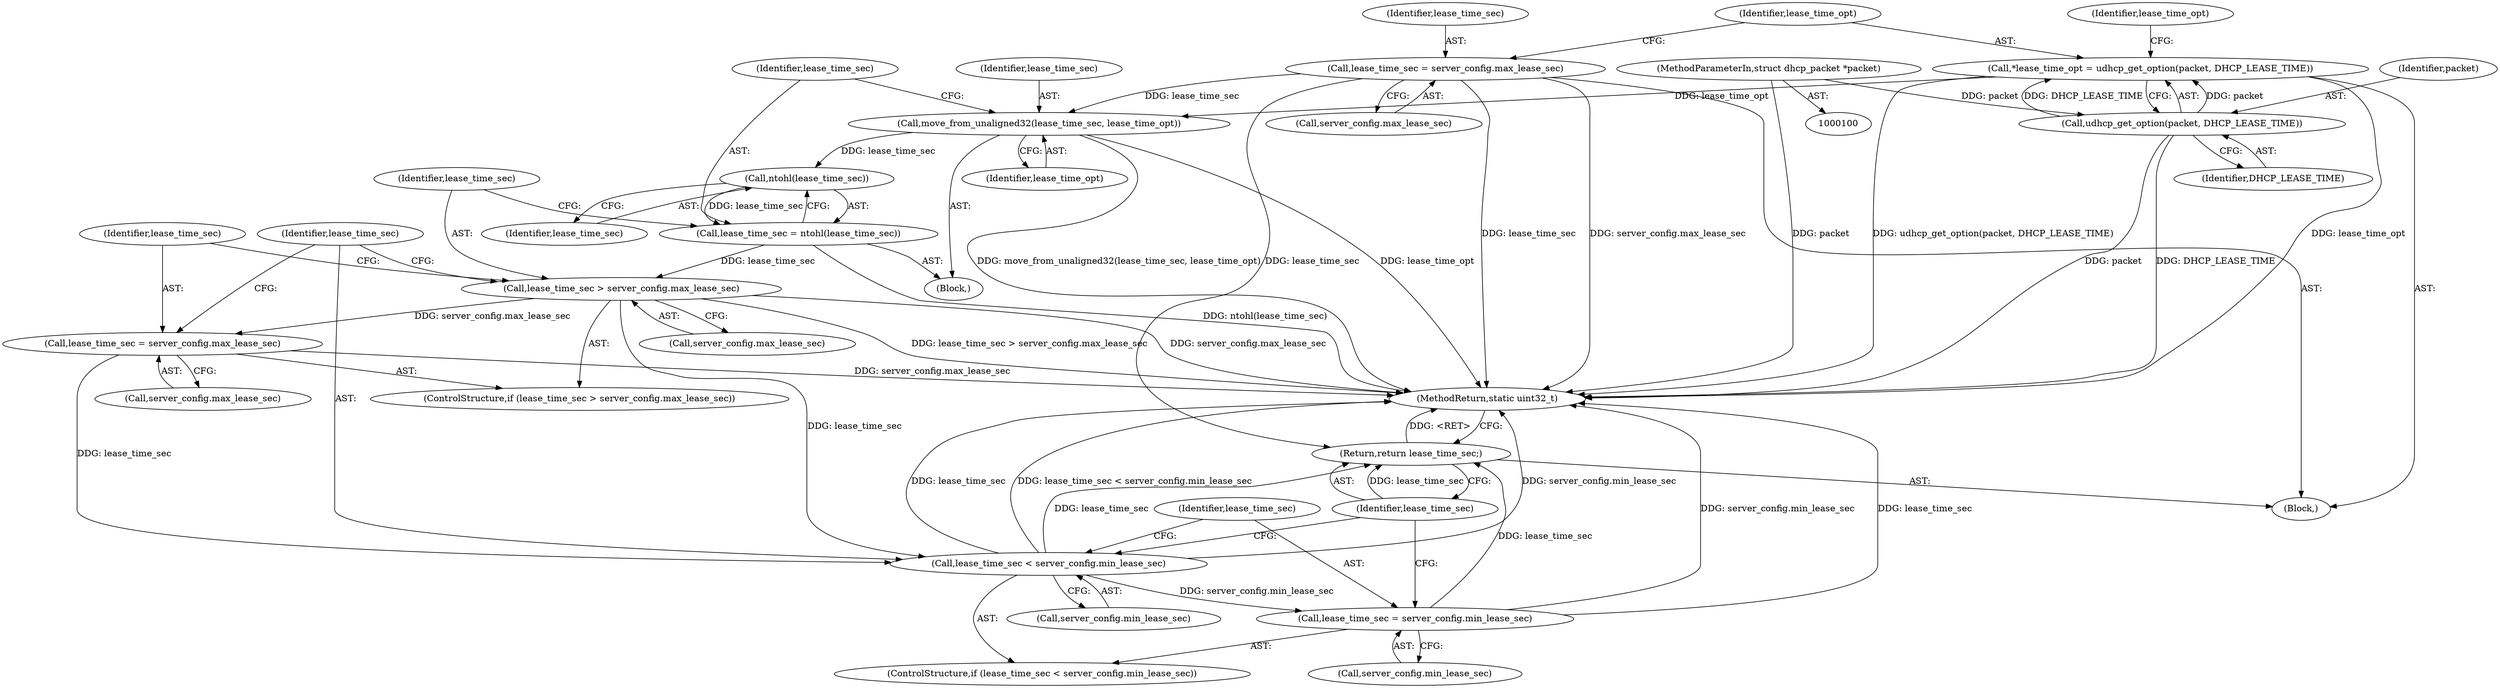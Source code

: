 digraph "1_busybox_6d3b4bb24da9a07c263f3c1acf8df85382ff562c_0@API" {
"1000118" [label="(Call,move_from_unaligned32(lease_time_sec, lease_time_opt))"];
"1000104" [label="(Call,lease_time_sec = server_config.max_lease_sec)"];
"1000110" [label="(Call,*lease_time_opt = udhcp_get_option(packet, DHCP_LEASE_TIME))"];
"1000112" [label="(Call,udhcp_get_option(packet, DHCP_LEASE_TIME))"];
"1000101" [label="(MethodParameterIn,struct dhcp_packet *packet)"];
"1000123" [label="(Call,ntohl(lease_time_sec))"];
"1000121" [label="(Call,lease_time_sec = ntohl(lease_time_sec))"];
"1000126" [label="(Call,lease_time_sec > server_config.max_lease_sec)"];
"1000131" [label="(Call,lease_time_sec = server_config.max_lease_sec)"];
"1000137" [label="(Call,lease_time_sec < server_config.min_lease_sec)"];
"1000142" [label="(Call,lease_time_sec = server_config.min_lease_sec)"];
"1000147" [label="(Return,return lease_time_sec;)"];
"1000116" [label="(Identifier,lease_time_opt)"];
"1000133" [label="(Call,server_config.max_lease_sec)"];
"1000143" [label="(Identifier,lease_time_sec)"];
"1000124" [label="(Identifier,lease_time_sec)"];
"1000114" [label="(Identifier,DHCP_LEASE_TIME)"];
"1000128" [label="(Call,server_config.max_lease_sec)"];
"1000137" [label="(Call,lease_time_sec < server_config.min_lease_sec)"];
"1000118" [label="(Call,move_from_unaligned32(lease_time_sec, lease_time_opt))"];
"1000123" [label="(Call,ntohl(lease_time_sec))"];
"1000125" [label="(ControlStructure,if (lease_time_sec > server_config.max_lease_sec))"];
"1000119" [label="(Identifier,lease_time_sec)"];
"1000120" [label="(Identifier,lease_time_opt)"];
"1000142" [label="(Call,lease_time_sec = server_config.min_lease_sec)"];
"1000110" [label="(Call,*lease_time_opt = udhcp_get_option(packet, DHCP_LEASE_TIME))"];
"1000105" [label="(Identifier,lease_time_sec)"];
"1000138" [label="(Identifier,lease_time_sec)"];
"1000127" [label="(Identifier,lease_time_sec)"];
"1000126" [label="(Call,lease_time_sec > server_config.max_lease_sec)"];
"1000144" [label="(Call,server_config.min_lease_sec)"];
"1000117" [label="(Block,)"];
"1000106" [label="(Call,server_config.max_lease_sec)"];
"1000112" [label="(Call,udhcp_get_option(packet, DHCP_LEASE_TIME))"];
"1000111" [label="(Identifier,lease_time_opt)"];
"1000121" [label="(Call,lease_time_sec = ntohl(lease_time_sec))"];
"1000101" [label="(MethodParameterIn,struct dhcp_packet *packet)"];
"1000139" [label="(Call,server_config.min_lease_sec)"];
"1000148" [label="(Identifier,lease_time_sec)"];
"1000149" [label="(MethodReturn,static uint32_t)"];
"1000102" [label="(Block,)"];
"1000113" [label="(Identifier,packet)"];
"1000132" [label="(Identifier,lease_time_sec)"];
"1000122" [label="(Identifier,lease_time_sec)"];
"1000147" [label="(Return,return lease_time_sec;)"];
"1000131" [label="(Call,lease_time_sec = server_config.max_lease_sec)"];
"1000104" [label="(Call,lease_time_sec = server_config.max_lease_sec)"];
"1000136" [label="(ControlStructure,if (lease_time_sec < server_config.min_lease_sec))"];
"1000118" -> "1000117"  [label="AST: "];
"1000118" -> "1000120"  [label="CFG: "];
"1000119" -> "1000118"  [label="AST: "];
"1000120" -> "1000118"  [label="AST: "];
"1000122" -> "1000118"  [label="CFG: "];
"1000118" -> "1000149"  [label="DDG: move_from_unaligned32(lease_time_sec, lease_time_opt)"];
"1000118" -> "1000149"  [label="DDG: lease_time_opt"];
"1000104" -> "1000118"  [label="DDG: lease_time_sec"];
"1000110" -> "1000118"  [label="DDG: lease_time_opt"];
"1000118" -> "1000123"  [label="DDG: lease_time_sec"];
"1000104" -> "1000102"  [label="AST: "];
"1000104" -> "1000106"  [label="CFG: "];
"1000105" -> "1000104"  [label="AST: "];
"1000106" -> "1000104"  [label="AST: "];
"1000111" -> "1000104"  [label="CFG: "];
"1000104" -> "1000149"  [label="DDG: lease_time_sec"];
"1000104" -> "1000149"  [label="DDG: server_config.max_lease_sec"];
"1000104" -> "1000147"  [label="DDG: lease_time_sec"];
"1000110" -> "1000102"  [label="AST: "];
"1000110" -> "1000112"  [label="CFG: "];
"1000111" -> "1000110"  [label="AST: "];
"1000112" -> "1000110"  [label="AST: "];
"1000116" -> "1000110"  [label="CFG: "];
"1000110" -> "1000149"  [label="DDG: lease_time_opt"];
"1000110" -> "1000149"  [label="DDG: udhcp_get_option(packet, DHCP_LEASE_TIME)"];
"1000112" -> "1000110"  [label="DDG: packet"];
"1000112" -> "1000110"  [label="DDG: DHCP_LEASE_TIME"];
"1000112" -> "1000114"  [label="CFG: "];
"1000113" -> "1000112"  [label="AST: "];
"1000114" -> "1000112"  [label="AST: "];
"1000112" -> "1000149"  [label="DDG: DHCP_LEASE_TIME"];
"1000112" -> "1000149"  [label="DDG: packet"];
"1000101" -> "1000112"  [label="DDG: packet"];
"1000101" -> "1000100"  [label="AST: "];
"1000101" -> "1000149"  [label="DDG: packet"];
"1000123" -> "1000121"  [label="AST: "];
"1000123" -> "1000124"  [label="CFG: "];
"1000124" -> "1000123"  [label="AST: "];
"1000121" -> "1000123"  [label="CFG: "];
"1000123" -> "1000121"  [label="DDG: lease_time_sec"];
"1000121" -> "1000117"  [label="AST: "];
"1000122" -> "1000121"  [label="AST: "];
"1000127" -> "1000121"  [label="CFG: "];
"1000121" -> "1000149"  [label="DDG: ntohl(lease_time_sec)"];
"1000121" -> "1000126"  [label="DDG: lease_time_sec"];
"1000126" -> "1000125"  [label="AST: "];
"1000126" -> "1000128"  [label="CFG: "];
"1000127" -> "1000126"  [label="AST: "];
"1000128" -> "1000126"  [label="AST: "];
"1000132" -> "1000126"  [label="CFG: "];
"1000138" -> "1000126"  [label="CFG: "];
"1000126" -> "1000149"  [label="DDG: lease_time_sec > server_config.max_lease_sec"];
"1000126" -> "1000149"  [label="DDG: server_config.max_lease_sec"];
"1000126" -> "1000131"  [label="DDG: server_config.max_lease_sec"];
"1000126" -> "1000137"  [label="DDG: lease_time_sec"];
"1000131" -> "1000125"  [label="AST: "];
"1000131" -> "1000133"  [label="CFG: "];
"1000132" -> "1000131"  [label="AST: "];
"1000133" -> "1000131"  [label="AST: "];
"1000138" -> "1000131"  [label="CFG: "];
"1000131" -> "1000149"  [label="DDG: server_config.max_lease_sec"];
"1000131" -> "1000137"  [label="DDG: lease_time_sec"];
"1000137" -> "1000136"  [label="AST: "];
"1000137" -> "1000139"  [label="CFG: "];
"1000138" -> "1000137"  [label="AST: "];
"1000139" -> "1000137"  [label="AST: "];
"1000143" -> "1000137"  [label="CFG: "];
"1000148" -> "1000137"  [label="CFG: "];
"1000137" -> "1000149"  [label="DDG: server_config.min_lease_sec"];
"1000137" -> "1000149"  [label="DDG: lease_time_sec"];
"1000137" -> "1000149"  [label="DDG: lease_time_sec < server_config.min_lease_sec"];
"1000137" -> "1000142"  [label="DDG: server_config.min_lease_sec"];
"1000137" -> "1000147"  [label="DDG: lease_time_sec"];
"1000142" -> "1000136"  [label="AST: "];
"1000142" -> "1000144"  [label="CFG: "];
"1000143" -> "1000142"  [label="AST: "];
"1000144" -> "1000142"  [label="AST: "];
"1000148" -> "1000142"  [label="CFG: "];
"1000142" -> "1000149"  [label="DDG: server_config.min_lease_sec"];
"1000142" -> "1000149"  [label="DDG: lease_time_sec"];
"1000142" -> "1000147"  [label="DDG: lease_time_sec"];
"1000147" -> "1000102"  [label="AST: "];
"1000147" -> "1000148"  [label="CFG: "];
"1000148" -> "1000147"  [label="AST: "];
"1000149" -> "1000147"  [label="CFG: "];
"1000147" -> "1000149"  [label="DDG: <RET>"];
"1000148" -> "1000147"  [label="DDG: lease_time_sec"];
}
